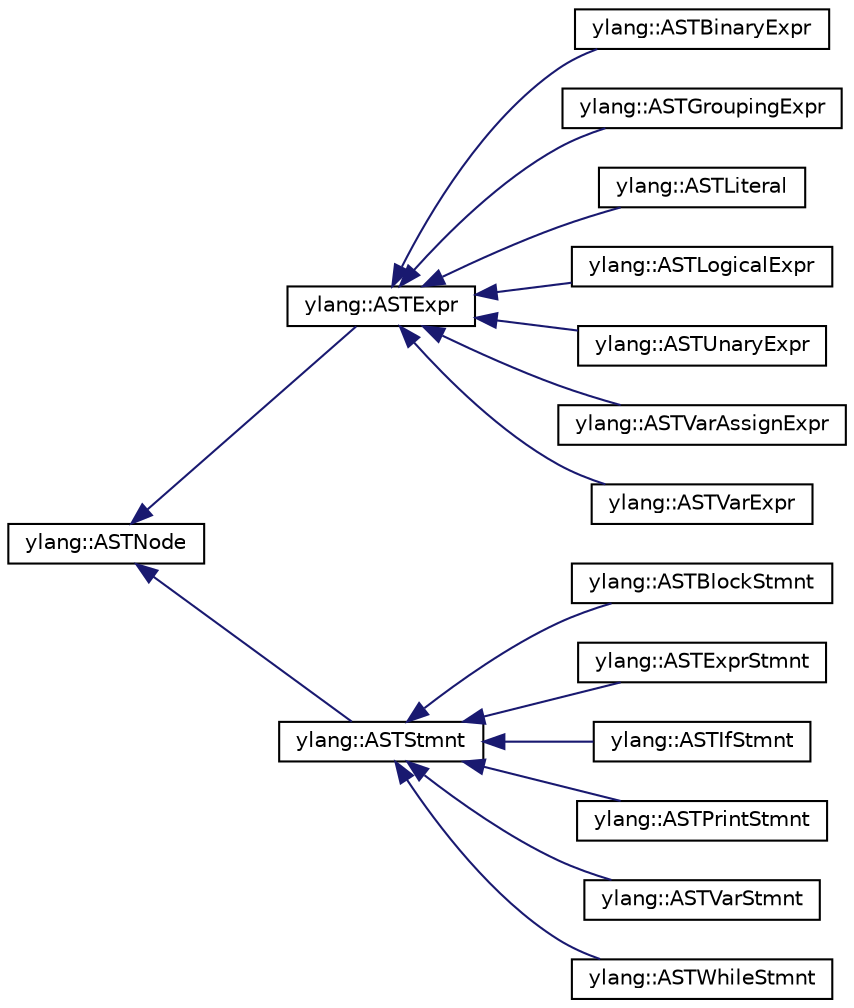 digraph "Graphical Class Hierarchy"
{
 // LATEX_PDF_SIZE
  edge [fontname="Helvetica",fontsize="10",labelfontname="Helvetica",labelfontsize="10"];
  node [fontname="Helvetica",fontsize="10",shape=record];
  rankdir="LR";
  Node0 [label="ylang::ASTNode",height=0.2,width=0.4,color="black", fillcolor="white", style="filled",URL="$de/d45/classylang_1_1ASTNode.html",tooltip="Abstract class used to represent a node in the AST."];
  Node0 -> Node1 [dir="back",color="midnightblue",fontsize="10",style="solid",fontname="Helvetica"];
  Node1 [label="ylang::ASTExpr",height=0.2,width=0.4,color="black", fillcolor="white", style="filled",URL="$d2/d00/classylang_1_1ASTExpr.html",tooltip="Abstract class used to represent an expression in the AST."];
  Node1 -> Node2 [dir="back",color="midnightblue",fontsize="10",style="solid",fontname="Helvetica"];
  Node2 [label="ylang::ASTBinaryExpr",height=0.2,width=0.4,color="black", fillcolor="white", style="filled",URL="$da/d79/classylang_1_1ASTBinaryExpr.html",tooltip="Class used to represent a binary expression in the AST."];
  Node1 -> Node3 [dir="back",color="midnightblue",fontsize="10",style="solid",fontname="Helvetica"];
  Node3 [label="ylang::ASTGroupingExpr",height=0.2,width=0.4,color="black", fillcolor="white", style="filled",URL="$dc/dce/classylang_1_1ASTGroupingExpr.html",tooltip="Class used to represent a grouping expression in the AST."];
  Node1 -> Node4 [dir="back",color="midnightblue",fontsize="10",style="solid",fontname="Helvetica"];
  Node4 [label="ylang::ASTLiteral",height=0.2,width=0.4,color="black", fillcolor="white", style="filled",URL="$dd/d44/classylang_1_1ASTLiteral.html",tooltip="Class used to represent a literal in the AST."];
  Node1 -> Node5 [dir="back",color="midnightblue",fontsize="10",style="solid",fontname="Helvetica"];
  Node5 [label="ylang::ASTLogicalExpr",height=0.2,width=0.4,color="black", fillcolor="white", style="filled",URL="$d6/d7d/classylang_1_1ASTLogicalExpr.html",tooltip="Class used to represent a logical expression in the AST."];
  Node1 -> Node6 [dir="back",color="midnightblue",fontsize="10",style="solid",fontname="Helvetica"];
  Node6 [label="ylang::ASTUnaryExpr",height=0.2,width=0.4,color="black", fillcolor="white", style="filled",URL="$d5/d2b/classylang_1_1ASTUnaryExpr.html",tooltip="Class used to represent a unary expression in the AST."];
  Node1 -> Node7 [dir="back",color="midnightblue",fontsize="10",style="solid",fontname="Helvetica"];
  Node7 [label="ylang::ASTVarAssignExpr",height=0.2,width=0.4,color="black", fillcolor="white", style="filled",URL="$d3/d18/classylang_1_1ASTVarAssignExpr.html",tooltip="Class used to represent a variable assignment expression in the AST."];
  Node1 -> Node8 [dir="back",color="midnightblue",fontsize="10",style="solid",fontname="Helvetica"];
  Node8 [label="ylang::ASTVarExpr",height=0.2,width=0.4,color="black", fillcolor="white", style="filled",URL="$d1/df4/classylang_1_1ASTVarExpr.html",tooltip="Class used to represent a variable expression in the AST."];
  Node0 -> Node9 [dir="back",color="midnightblue",fontsize="10",style="solid",fontname="Helvetica"];
  Node9 [label="ylang::ASTStmnt",height=0.2,width=0.4,color="black", fillcolor="white", style="filled",URL="$d1/da7/classylang_1_1ASTStmnt.html",tooltip="Abstract class used to represent a statement in the AST."];
  Node9 -> Node10 [dir="back",color="midnightblue",fontsize="10",style="solid",fontname="Helvetica"];
  Node10 [label="ylang::ASTBlockStmnt",height=0.2,width=0.4,color="black", fillcolor="white", style="filled",URL="$d3/d42/classylang_1_1ASTBlockStmnt.html",tooltip="Class used to represent a block statement in the AST."];
  Node9 -> Node11 [dir="back",color="midnightblue",fontsize="10",style="solid",fontname="Helvetica"];
  Node11 [label="ylang::ASTExprStmnt",height=0.2,width=0.4,color="black", fillcolor="white", style="filled",URL="$d2/dfe/classylang_1_1ASTExprStmnt.html",tooltip="Class used to represent an expression statement in the AST."];
  Node9 -> Node12 [dir="back",color="midnightblue",fontsize="10",style="solid",fontname="Helvetica"];
  Node12 [label="ylang::ASTIfStmnt",height=0.2,width=0.4,color="black", fillcolor="white", style="filled",URL="$dc/df0/classylang_1_1ASTIfStmnt.html",tooltip="Class used to represent an if statement in the AST."];
  Node9 -> Node13 [dir="back",color="midnightblue",fontsize="10",style="solid",fontname="Helvetica"];
  Node13 [label="ylang::ASTPrintStmnt",height=0.2,width=0.4,color="black", fillcolor="white", style="filled",URL="$d8/d93/classylang_1_1ASTPrintStmnt.html",tooltip="Class used to represent a print statement in the AST."];
  Node9 -> Node14 [dir="back",color="midnightblue",fontsize="10",style="solid",fontname="Helvetica"];
  Node14 [label="ylang::ASTVarStmnt",height=0.2,width=0.4,color="black", fillcolor="white", style="filled",URL="$d6/d75/classylang_1_1ASTVarStmnt.html",tooltip="Class used to represent a variable statement in the AST."];
  Node9 -> Node15 [dir="back",color="midnightblue",fontsize="10",style="solid",fontname="Helvetica"];
  Node15 [label="ylang::ASTWhileStmnt",height=0.2,width=0.4,color="black", fillcolor="white", style="filled",URL="$dd/d30/classylang_1_1ASTWhileStmnt.html",tooltip="Class used to represent a while statement in the AST."];
}
